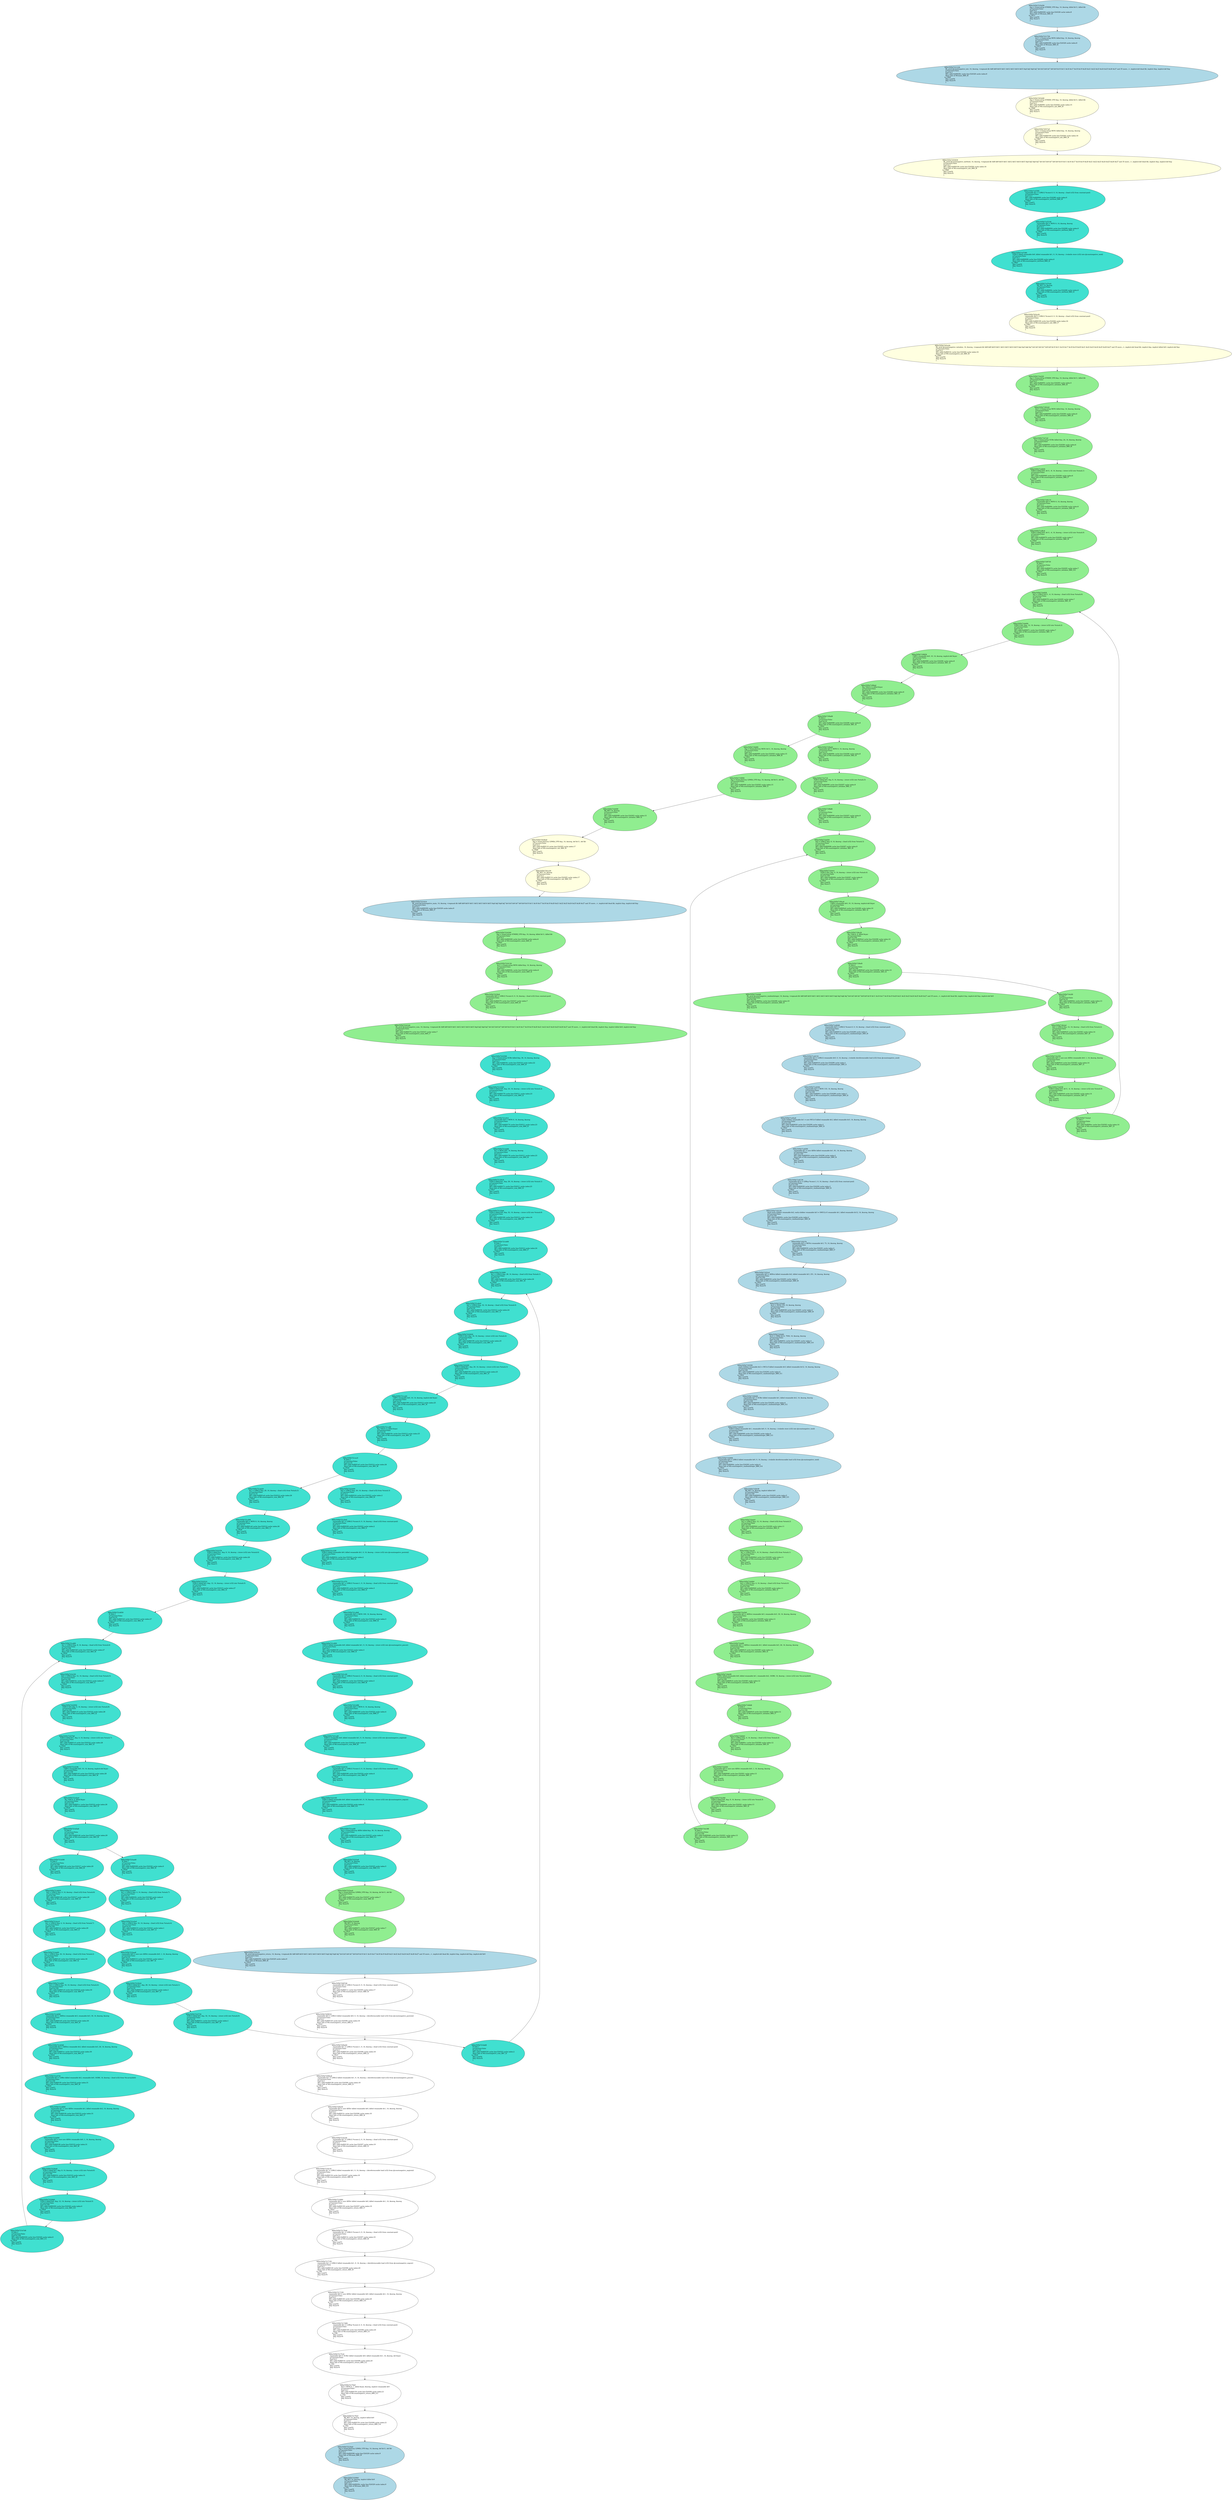 digraph "MachineCFG of main" {
  Node0 [label="MI0x55f5b71d70f0\l  renamable $r1 = LDRi12 %const.0, 0, 14, $noreg :: (load (s32) from constant-pool)\l  isTransient:False\l  ExeCnt:1\l  MI's addr:0x800000 cache line:524288 cache index:0\l  More Info of MI:countnegative_initSeed_BB0_I0\lin UR65\l  May Load?1\l  May Store?0\l  ]\l  " fillcolor="turquoise" style="filled"];
  Node0 -> Node1;
  Node1 [label="MI0x55f5b71d7238\l  renamable $r0 = MOVi 0, 14, $noreg, $noreg\l  isTransient:False\l  ExeCnt:1\l  MI's addr:0x800004 cache line:524288 cache index:0\l  More Info of MI:countnegative_initSeed_BB0_I1\lin UR64\l  May Load?0\l  May Store?0\l  ]\l  " fillcolor="turquoise" style="filled"];
  Node1 -> Node2;
  Node2 [label="MI0x55f5b71d7380\l  STRi12 killed renamable $r0, killed renamable $r1, 0, 14, $noreg :: (volatile store (s32) into @countnegative_seed)\l  isTransient:False\l  ExeCnt:1\l  MI's addr:0x800008 cache line:524288 cache index:0\l  More Info of MI:countnegative_initSeed_BB0_I2\lin UR63\l  May Load?0\l  May Store?1\l  ]\l  " fillcolor="turquoise" style="filled"];
  Node2 -> Node3;
  Node3 [label="MI0x55f5b71d74c8\l  BX_RET 14, $noreg\l  isTransient:False\l  ExeCnt:1\l  MI's addr:0x80000c cache line:524288 cache index:0\l  More Info of MI:countnegative_initSeed_BB0_I3\lin UR62\l  May Load?0\l  May Store?0\l  ]\l  " fillcolor="turquoise" style="filled"];
  Node3 -> Node63;
  Node4 [label="MI0x55f5b71e60d0\l  renamable $r0 = LDRi12 %const.0, 0, 14, $noreg :: (load (s32) from constant-pool)\l  isTransient:False\l  ExeCnt:100\l  MI's addr:0x800014 cache line:524289 cache index:1\l  More Info of MI:countnegative_randomInteger_BB0_I0\lin UR52\l  May Load?1\l  May Store?0\l  ]\l  " fillcolor="lightblue" style="filled"];
  Node4 -> Node5;
  Node5 [label="MI0x55f5b71e6218\l  renamable $r2 = LDRi12 renamable $r0, 0, 14, $noreg :: (volatile dereferenceable load (s32) from @countnegative_seed)\l  isTransient:False\l  ExeCnt:100\l  MI's addr:0x800018 cache line:524289 cache index:1\l  More Info of MI:countnegative_randomInteger_BB0_I1\lin UR52\l  May Load?1\l  May Store?0\l  ]\l  " fillcolor="lightblue" style="filled"];
  Node5 -> Node6;
  Node6 [label="MI0x55f5b71e6360\l  renamable $r3 = MOVi 133, 14, $noreg, $noreg\l  isTransient:False\l  ExeCnt:100\l  MI's addr:0x80001c cache line:524289 cache index:1\l  More Info of MI:countnegative_randomInteger_BB0_I2\lin UR52\l  May Load?0\l  May Store?0\l  ]\l  " fillcolor="lightblue" style="filled"];
  Node6 -> Node7;
  Node7 [label="MI0x55f5b71e64a8\l  early-clobber renamable $r1 = nsw MULv5 killed renamable $r2, killed renamable $r3, 14, $noreg, $noreg\l  isTransient:False\l  ExeCnt:100\l  MI's addr:0x800020 cache line:524290 cache index:2\l  More Info of MI:countnegative_randomInteger_BB0_I3\lin UR52\l  May Load?0\l  May Store?0\l  ]\l  " fillcolor="lightblue" style="filled"];
  Node7 -> Node8;
  Node8 [label="MI0x55f5b71e65f0\l  renamable $r1 = nsw ADDri killed renamable $r1, 81, 14, $noreg, $noreg\l  isTransient:False\l  ExeCnt:100\l  MI's addr:0x800024 cache line:524290 cache index:2\l  More Info of MI:countnegative_randomInteger_BB0_I4\lin UR52\l  May Load?0\l  May Store?0\l  ]\l  " fillcolor="lightblue" style="filled"];
  Node8 -> Node9;
  Node9 [label="MI0x55f5b71e6738\l  renamable $r12 = LDRcp %const.1, 0, 14, $noreg :: (load (s32) from constant-pool)\l  isTransient:False\l  ExeCnt:100\l  MI's addr:0x800028 cache line:524290 cache index:2\l  More Info of MI:countnegative_randomInteger_BB0_I5\lin UR52\l  May Load?1\l  May Store?0\l  ]\l  " fillcolor="lightblue" style="filled"];
  Node9 -> Node13;
  Node10 [label="MI0x55f5b71ef8c8\l  STRi12 killed $r0, $r11, -4, 14, $noreg :: (store (s32) into %stack.0)\l  isTransient:False\l  ExeCnt:1\l  MI's addr:0x800070 cache line:524295 cache index:7\l  More Info of MI:countnegative_initialize_BB0_I9\lin UR54\l  May Load?0\l  May Store?1\l  ]\l  " fillcolor="lightgreen" style="filled"];
  Node10 -> Node23;
  Node11 [label="MI0x55f5b71efb00\l  STRi12 killed $r0, $r11, -8, 14, $noreg :: (store (s32) into %stack.1)\l  isTransient:False\l  ExeCnt:1\l  MI's addr:0x800068 cache line:524294 cache index:6\l  More Info of MI:countnegative_initialize_BB0_I7\lin UR56\l  May Load?0\l  May Store?1\l  ]\l  " fillcolor="lightgreen" style="filled"];
  Node11 -> Node12;
  Node12 [label="MI0x55f5b71f0110\l  renamable $r0 = MOVi 0, 14, $noreg, $noreg\l  isTransient:False\l  ExeCnt:1\l  MI's addr:0x80006c cache line:524294 cache index:6\l  More Info of MI:countnegative_initialize_BB0_I8\lin UR55\l  May Load?0\l  May Store?0\l  ]\l  " fillcolor="lightgreen" style="filled"];
  Node12 -> Node10;
  Node13 [label="MI0x55f5b71f2130\l  dead early-clobber renamable $r2, early-clobber renamable $r3 = SMULLv5 renamable $r1, killed renamable $r12, 14, $noreg, $noreg\l  isTransient:False\l  ExeCnt:100\l  MI's addr:0x80002c cache line:524290 cache index:2\l  More Info of MI:countnegative_randomInteger_BB0_I6\lin UR52\l  May Load?0\l  May Store?0\l  ]\l  " fillcolor="lightblue" style="filled"];
  Node13 -> Node14;
  Node14 [label="MI0x55f5b71f2278\l  renamable $r2 = MOVsi renamable $r3, 73, 14, $noreg, $noreg\l  isTransient:False\l  ExeCnt:100\l  MI's addr:0x800030 cache line:524291 cache index:3\l  More Info of MI:countnegative_randomInteger_BB0_I7\lin UR52\l  May Load?0\l  May Store?0\l  ]\l  " fillcolor="lightblue" style="filled"];
  Node14 -> Node15;
  Node15 [label="MI0x55f5b71f23c0\l  renamable $r3 = ADDrsi killed renamable $r2, killed renamable $r3, 251, 14, $noreg, $noreg\l  isTransient:False\l  ExeCnt:100\l  MI's addr:0x800034 cache line:524291 cache index:3\l  More Info of MI:countnegative_randomInteger_BB0_I8\lin UR52\l  May Load?0\l  May Store?0\l  ]\l  " fillcolor="lightblue" style="filled"];
  Node15 -> Node20;
  Node16 [label="MI0x55f5b71f2590\l  early-clobber renamable $r2 = MULv5 killed renamable $r3, killed renamable $r12, 14, $noreg, $noreg\l  isTransient:False\l  ExeCnt:100\l  MI's addr:0x800040 cache line:524292 cache index:4\l  More Info of MI:countnegative_randomInteger_BB0_I11\lin UR52\l  May Load?0\l  May Store?0\l  ]\l  " fillcolor="lightblue" style="filled"];
  Node16 -> Node17;
  Node17 [label="MI0x55f5b71f26d8\l  renamable $r1 = SUBrr killed renamable $r1, killed renamable $r2, 14, $noreg, $noreg\l  isTransient:False\l  ExeCnt:100\l  MI's addr:0x800044 cache line:524292 cache index:4\l  More Info of MI:countnegative_randomInteger_BB0_I12\lin UR52\l  May Load?0\l  May Store?0\l  ]\l  " fillcolor="lightblue" style="filled"];
  Node17 -> Node18;
  Node18 [label="MI0x55f5b71f2820\l  STRi12 killed renamable $r1, renamable $r0, 0, 14, $noreg :: (volatile store (s32) into @countnegative_seed)\l  isTransient:False\l  ExeCnt:100\l  MI's addr:0x800048 cache line:524292 cache index:4\l  More Info of MI:countnegative_randomInteger_BB0_I13\lin UR52\l  May Load?0\l  May Store?1\l  ]\l  " fillcolor="lightblue" style="filled"];
  Node18 -> Node19;
  Node19 [label="MI0x55f5b71f2968\l  renamable $r0 = LDRi12 killed renamable $r0, 0, 14, $noreg :: (volatile dereferenceable load (s32) from @countnegative_seed)\l  isTransient:False\l  ExeCnt:100\l  MI's addr:0x80004c cache line:524292 cache index:4\l  More Info of MI:countnegative_randomInteger_BB0_I14\lin UR52\l  May Load?1\l  May Store?0\l  ]\l  " fillcolor="lightblue" style="filled"];
  Node19 -> Node21;
  Node20 [label="MI0x55f5b71f2ab0\l  $r12 = MOVi 159, 14, $noreg, $noreg\l  isTransient:False\l  ExeCnt:100\l  MI's addr:0x800038 cache line:524291 cache index:3\l  More Info of MI:countnegative_randomInteger_BB0_I9\lin UR52\l  May Load?0\l  May Store?0\l  ]\l  " fillcolor="lightblue" style="filled"];
  Node20 -> Node22;
  Node21 [label="MI0x55f5b71f2b38\l  BX_RET 14, $noreg, implicit killed $r0\l  isTransient:False\l  ExeCnt:100\l  MI's addr:0x800050 cache line:524293 cache index:5\l  More Info of MI:countnegative_randomInteger_BB0_I15\lin UR52\l  May Load?0\l  May Store?0\l  ]\l  " fillcolor="lightblue" style="filled"];
  Node21 -> Node40;
  Node22 [label="MI0x55f5b71f2d40\l  $r12 = ORRri $r12, 7936, 14, $noreg, $noreg\l  isTransient:False\l  ExeCnt:100\l  MI's addr:0x80003c cache line:524291 cache index:3\l  More Info of MI:countnegative_randomInteger_BB0_I10\lin UR52\l  May Load?0\l  May Store?0\l  ]\l  " fillcolor="lightblue" style="filled"];
  Node22 -> Node16;
  Node23 [label="MI0x55f5b71f9730\l  B %bb.1\l  isTransient:False\l  ExeCnt:1\l  MI's addr:0x800074 cache line:524295 cache index:7\l  More Info of MI:countnegative_initialize_BB0_I10\lin UR53\l  May Load?0\l  May Store?0\l  ]\l  " fillcolor="lightgreen" style="filled"];
  Node23 -> Node56;
  Node24 [label="MI0x55f5b71f9858\l  CMPri renamable $r0, 10, 14, $noreg, implicit-def $cpsr\l  isTransient:False\l  ExeCnt:10\l  MI's addr:0x800080 cache line:524296 cache index:8\l  More Info of MI:countnegative_initialize_BB1_I2\lin UR52\l  May Load?0\l  May Store?0\l  ]\l  " fillcolor="lightgreen" style="filled"];
  Node24 -> Node25;
  Node25 [label="MI0x55f5b71f99a0\l  Bcc %bb.8, 0, killed $cpsr\l  isTransient:False\l  ExeCnt:10\l  MI's addr:0x800084 cache line:524296 cache index:8\l  More Info of MI:countnegative_initialize_BB1_I3\lin UR52\l  May Load?0\l  May Store?0\l  ]\l  " fillcolor="lightgreen" style="filled"];
  Node25 -> Node26;
  Node26 [label="MI0x55f5b71f9a68\l  B %bb.2\l  isTransient:False\l  ExeCnt:10\l  MI's addr:0x800088 cache line:524296 cache index:8\l  More Info of MI:countnegative_initialize_BB1_I4\lin UR52\l  May Load?0\l  May Store?0\l  ]\l  " fillcolor="lightgreen" style="filled"];
  Node26 -> Node44;
  Node26 -> Node27;
  Node27 [label="MI0x55f5b71f9ab0\l  renamable $r0 = MOVi 0, 14, $noreg, $noreg\l  isTransient:False\l  ExeCnt:10\l  MI's addr:0x80008c cache line:524296 cache index:8\l  More Info of MI:countnegative_initialize_BB2_I0\lin UR52\l  May Load?0\l  May Store?0\l  ]\l  " fillcolor="lightgreen" style="filled"];
  Node27 -> Node54;
  Node28 [label="MI0x55f5b71f9bf8\l  B %bb.3\l  isTransient:False\l  ExeCnt:10\l  MI's addr:0x800094 cache line:524297 cache index:9\l  More Info of MI:countnegative_initialize_BB2_I2\lin UR52\l  May Load?0\l  May Store?0\l  ]\l  " fillcolor="lightgreen" style="filled"];
  Node28 -> Node38;
  Node29 [label="MI0x55f5b71f9ce0\l  CMPri renamable $r0, 10, 14, $noreg, implicit-def $cpsr\l  isTransient:False\l  ExeCnt:100\l  MI's addr:0x8000a0 cache line:524298 cache index:10\l  More Info of MI:countnegative_initialize_BB3_I2\lin UR52\l  May Load?0\l  May Store?0\l  ]\l  " fillcolor="lightgreen" style="filled"];
  Node29 -> Node30;
  Node30 [label="MI0x55f5b71f9e28\l  Bcc %bb.6, 0, killed $cpsr\l  isTransient:False\l  ExeCnt:100\l  MI's addr:0x8000a4 cache line:524298 cache index:10\l  More Info of MI:countnegative_initialize_BB3_I3\lin UR52\l  May Load?0\l  May Store?0\l  ]\l  " fillcolor="lightgreen" style="filled"];
  Node30 -> Node31;
  Node31 [label="MI0x55f5b71f9ef0\l  B %bb.4\l  isTransient:False\l  ExeCnt:100\l  MI's addr:0x8000a8 cache line:524298 cache index:10\l  More Info of MI:countnegative_initialize_BB3_I4\lin UR52\l  May Load?0\l  May Store?0\l  ]\l  " fillcolor="lightgreen" style="filled"];
  Node31 -> Node49;
  Node31 -> Node33;
  Node32 [label="MI0x55f5b71f9f90\l  $sp = frame-destroy LDMIA_UPD $sp, 14, $noreg, def $r11, def $lr\l  isTransient:False\l  ExeCnt:1\l  MI's addr:0x8000f4 cache line:524303 cache index:15\l  More Info of MI:countnegative_initialize_BB8_I1\lin UR50\l  May Load?1\l  May Store?0\l  ]\l  " fillcolor="lightgreen" style="filled"];
  Node32 -> Node52;
  Node33 [label="MI0x55f5b71fa0d8\l  BL_pred @countnegative_randomInteger, 14, $noreg, <regmask $lr $d8 $d9 $d10 $d11 $d12 $d13 $d14 $d15 $q4 $q5 $q6 $q7 $r4 $r5 $r6 $r7 $r8 $r9 $r10 $r11 $s16 $s17 $s18 $s19 $s20 $s21 $s22 $s23 $s24 $s25 $s26 $s27 and 35 more...>, implicit-def dead $lr, implicit $sp, implicit-def $sp, implicit-def $r0\l  isTransient:False\l  ExeCnt:100\l  MI's addr:0x8000ac cache line:524298 cache index:10\l  More Info of MI:countnegative_initialize_BB4_I0\lin UR52\l  May Load?0\l  May Store?0\l  ]\l  " fillcolor="lightgreen" style="filled"];
  Node33 -> Node4;
  Node34 [label="MI0x55f5b71fa220\l  $sp = frame-setup STMDB_UPD $sp, 14, $noreg, killed $r11, killed $lr\l  isTransient:False\l  ExeCnt:1\l  MI's addr:0x80005c cache line:524293 cache index:5\l  More Info of MI:countnegative_initialize_BB0_I0\lin UR59\l  May Load?0\l  May Store?1\l  ]\l  " fillcolor="lightgreen" style="filled"];
  Node34 -> Node43;
  Node35 [label="MI0x55f5b71fa368\l  STRi12 killed $r0, $sp, 8, 14, $noreg :: (store (s32) into %stack.3)\l  isTransient:False\l  ExeCnt:100\l  MI's addr:0x8000d4 cache line:524301 cache index:13\l  More Info of MI:countnegative_initialize_BB5_I2\lin UR52\l  May Load?0\l  May Store?1\l  ]\l  " fillcolor="lightgreen" style="filled"];
  Node35 -> Node48;
  Node36 [label="MI0x55f5b71fa3b0\l  renamable $r3 = ADDrsi renamable $r3, renamable $r3, 18, 14, $noreg, $noreg\l  isTransient:False\l  ExeCnt:100\l  MI's addr:0x8000bc cache line:524299 cache index:11\l  More Info of MI:countnegative_initialize_BB4_I4\lin UR52\l  May Load?0\l  May Store?0\l  ]\l  " fillcolor="lightgreen" style="filled"];
  Node36 -> Node37;
  Node37 [label="MI0x55f5b71fa4f8\l  renamable $r1 = ADDrsi renamable $r1, killed renamable $r3, 26, 14, $noreg, $noreg\l  isTransient:False\l  ExeCnt:100\l  MI's addr:0x8000c0 cache line:524300 cache index:12\l  More Info of MI:countnegative_initialize_BB4_I5\lin UR52\l  May Load?0\l  May Store?0\l  ]\l  " fillcolor="lightgreen" style="filled"];
  Node37 -> Node45;
  Node38 [label="MI0x55f5b71fa930\l  $r0 = LDRi12 $sp, 8, 14, $noreg :: (load (s32) from %stack.3)\l  isTransient:False\l  ExeCnt:100\l  MI's addr:0x800098 cache line:524297 cache index:9\l  More Info of MI:countnegative_initialize_BB3_I0\lin UR52\l  May Load?1\l  May Store?0\l  ]\l  " fillcolor="lightgreen" style="filled"];
  Node38 -> Node59;
  Node39 [label="MI0x55f5b71fac20\l  $r1 = LDRi12 $r11, -8, 14, $noreg :: (load (s32) from %stack.1)\l  isTransient:False\l  ExeCnt:100\l  MI's addr:0x8000b4 cache line:524299 cache index:11\l  More Info of MI:countnegative_initialize_BB4_I2\lin UR52\l  May Load?1\l  May Store?0\l  ]\l  " fillcolor="lightgreen" style="filled"];
  Node39 -> Node57;
  Node40 [label="MI0x55f5b71fadc0\l  $r3 = LDRi12 $sp, 12, 14, $noreg :: (load (s32) from %stack.2)\l  isTransient:False\l  ExeCnt:100\l  MI's addr:0x8000b0 cache line:524299 cache index:11\l  More Info of MI:countnegative_initialize_BB4_I1\lin UR52\l  May Load?1\l  May Store?0\l  ]\l  " fillcolor="lightgreen" style="filled"];
  Node40 -> Node39;
  Node41 [label="MI0x55f5b71fb0b0\l  $r0 = LDRi12 $sp, 4, 14, $noreg :: (load (s32) from %stack.4)\l  isTransient:False\l  ExeCnt:100\l  MI's addr:0x8000cc cache line:524300 cache index:12\l  More Info of MI:countnegative_initialize_BB5_I0\lin UR52\l  May Load?1\l  May Store?0\l  ]\l  " fillcolor="lightgreen" style="filled"];
  Node41 -> Node47;
  Node42 [label="MI0x55f5b71fb3a0\l  $r0 = LDRi12 $sp, 12, 14, $noreg :: (load (s32) from %stack.2)\l  isTransient:False\l  ExeCnt:10\l  MI's addr:0x8000e0 cache line:524302 cache index:14\l  More Info of MI:countnegative_initialize_BB7_I0\lin UR52\l  May Load?1\l  May Store?0\l  ]\l  " fillcolor="lightgreen" style="filled"];
  Node42 -> Node50;
  Node43 [label="MI0x55f5b71fb5e8\l  $r11 = frame-setup MOVr killed $sp, 14, $noreg, $noreg\l  isTransient:False\l  ExeCnt:1\l  MI's addr:0x800060 cache line:524294 cache index:6\l  More Info of MI:countnegative_initialize_BB0_I4\lin UR58\l  May Load?0\l  May Store?0\l  ]\l  " fillcolor="lightgreen" style="filled"];
  Node43 -> Node55;
  Node44 [label="MI0x55f5b71fb8f0\l  $sp = frame-destroy MOVr $r11, 14, $noreg, $noreg\l  isTransient:False\l  ExeCnt:1\l  MI's addr:0x8000f0 cache line:524303 cache index:15\l  More Info of MI:countnegative_initialize_BB8_I0\lin UR51\l  May Load?0\l  May Store?0\l  ]\l  " fillcolor="lightgreen" style="filled"];
  Node44 -> Node32;
  Node45 [label="MI0x55f5b71fde90\l  STRrs killed renamable $r0, killed renamable $r1, renamable $r2, 16386, 14, $noreg :: (store (s32) into %ir.arrayidx4)\l  isTransient:False\l  ExeCnt:100\l  MI's addr:0x8000c4 cache line:524300 cache index:12\l  More Info of MI:countnegative_initialize_BB4_I6\lin UR52\l  May Load?0\l  May Store?1\l  ]\l  " fillcolor="lightgreen" style="filled"];
  Node45 -> Node46;
  Node46 [label="MI0x55f5b71fdfd8\l  B %bb.5\l  isTransient:False\l  ExeCnt:100\l  MI's addr:0x8000c8 cache line:524300 cache index:12\l  More Info of MI:countnegative_initialize_BB4_I7\lin UR52\l  May Load?0\l  May Store?0\l  ]\l  " fillcolor="lightgreen" style="filled"];
  Node46 -> Node41;
  Node47 [label="MI0x55f5b71fe040\l  renamable $r0 = nuw nsw ADDri renamable $r0, 1, 14, $noreg, $noreg\l  isTransient:False\l  ExeCnt:100\l  MI's addr:0x8000d0 cache line:524301 cache index:13\l  More Info of MI:countnegative_initialize_BB5_I1\lin UR52\l  May Load?0\l  May Store?0\l  ]\l  " fillcolor="lightgreen" style="filled"];
  Node47 -> Node35;
  Node48 [label="MI0x55f5b71fe188\l  B %bb.3\l  isTransient:False\l  ExeCnt:100\l  MI's addr:0x8000d8 cache line:524301 cache index:13\l  More Info of MI:countnegative_initialize_BB5_I3\lin UR52\l  May Load?0\l  May Store?0\l  ]\l  " fillcolor="lightgreen" style="filled"];
  Node48 -> Node38;
  Node49 [label="MI0x55f5b71fe2f0\l  B %bb.7\l  isTransient:False\l  ExeCnt:10\l  MI's addr:0x8000dc cache line:524301 cache index:13\l  More Info of MI:countnegative_initialize_BB6_I0\lin UR52\l  May Load?0\l  May Store?0\l  ]\l  " fillcolor="lightgreen" style="filled"];
  Node49 -> Node42;
  Node50 [label="MI0x55f5b71fe358\l  renamable $r0 = nuw nsw ADDri renamable $r0, 1, 14, $noreg, $noreg\l  isTransient:False\l  ExeCnt:10\l  MI's addr:0x8000e4 cache line:524302 cache index:14\l  More Info of MI:countnegative_initialize_BB7_I1\lin UR52\l  May Load?0\l  May Store?0\l  ]\l  " fillcolor="lightgreen" style="filled"];
  Node50 -> Node58;
  Node51 [label="MI0x55f5b71fe4a0\l  B %bb.1\l  isTransient:False\l  ExeCnt:10\l  MI's addr:0x8000ec cache line:524302 cache index:14\l  More Info of MI:countnegative_initialize_BB7_I3\lin UR52\l  May Load?0\l  May Store?0\l  ]\l  " fillcolor="lightgreen" style="filled"];
  Node51 -> Node56;
  Node52 [label="MI0x55f5b71fe608\l  BX_RET 14, $noreg\l  isTransient:False\l  ExeCnt:1\l  MI's addr:0x8000f8 cache line:524303 cache index:15\l  More Info of MI:countnegative_initialize_BB8_I2\lin UR49\l  May Load?0\l  May Store?0\l  ]\l  " fillcolor="lightgreen" style="filled"];
  Node52 -> Node62;
  Node53 [label="MI0x55f5b71fe690\l  STRi12 $r0, $sp, 12, 14, $noreg :: (store (s32) into %stack.2)\l  isTransient:False\l  ExeCnt:10\l  MI's addr:0x80007c cache line:524295 cache index:7\l  More Info of MI:countnegative_initialize_BB1_I1\lin UR52\l  May Load?0\l  May Store?1\l  ]\l  " fillcolor="lightgreen" style="filled"];
  Node53 -> Node24;
  Node54 [label="MI0x55f5b71fe718\l  STRi12 killed $r0, $sp, 8, 14, $noreg :: (store (s32) into %stack.3)\l  isTransient:False\l  ExeCnt:10\l  MI's addr:0x800090 cache line:524297 cache index:9\l  More Info of MI:countnegative_initialize_BB2_I1\lin UR52\l  May Load?0\l  May Store?1\l  ]\l  " fillcolor="lightgreen" style="filled"];
  Node54 -> Node28;
  Node55 [label="MI0x55f5b71fe7a0\l  $sp = frame-setup SUBri killed $sp, 24, 14, $noreg, $noreg\l  isTransient:False\l  ExeCnt:1\l  MI's addr:0x800064 cache line:524294 cache index:6\l  More Info of MI:countnegative_initialize_BB0_I6\lin UR57\l  May Load?0\l  May Store?0\l  ]\l  " fillcolor="lightgreen" style="filled"];
  Node55 -> Node11;
  Node56 [label="MI0x55f5b71fe828\l  $r0 = LDRi12 $r11, -4, 14, $noreg :: (load (s32) from %stack.0)\l  isTransient:False\l  ExeCnt:10\l  MI's addr:0x800078 cache line:524295 cache index:7\l  More Info of MI:countnegative_initialize_BB1_I0\lin UR52\l  May Load?1\l  May Store?0\l  ]\l  " fillcolor="lightgreen" style="filled"];
  Node56 -> Node53;
  Node57 [label="MI0x55f5b71fe8b0\l  $r2 = LDRi12 $sp, 4, 14, $noreg :: (load (s32) from %stack.4)\l  isTransient:False\l  ExeCnt:100\l  MI's addr:0x8000b8 cache line:524299 cache index:11\l  More Info of MI:countnegative_initialize_BB4_I3\lin UR52\l  May Load?1\l  May Store?0\l  ]\l  " fillcolor="lightgreen" style="filled"];
  Node57 -> Node36;
  Node58 [label="MI0x55f5b71fe938\l  STRi12 killed $r0, $r11, -4, 14, $noreg :: (store (s32) into %stack.0)\l  isTransient:False\l  ExeCnt:10\l  MI's addr:0x8000e8 cache line:524302 cache index:14\l  More Info of MI:countnegative_initialize_BB7_I2\lin UR52\l  May Load?0\l  May Store?1\l  ]\l  " fillcolor="lightgreen" style="filled"];
  Node58 -> Node51;
  Node59 [label="MI0x55f5b71fe9c0\l  STRi12 $r0, $sp, 4, 14, $noreg :: (store (s32) into %stack.4)\l  isTransient:False\l  ExeCnt:100\l  MI's addr:0x80009c cache line:524297 cache index:9\l  More Info of MI:countnegative_initialize_BB3_I1\lin UR52\l  May Load?0\l  May Store?1\l  ]\l  " fillcolor="lightgreen" style="filled"];
  Node59 -> Node29;
  Node60 [label="MI0x55f5b7203658\l  BL_pred @countnegative_initSeed, 14, $noreg, <regmask $lr $d8 $d9 $d10 $d11 $d12 $d13 $d14 $d15 $q4 $q5 $q6 $q7 $r4 $r5 $r6 $r7 $r8 $r9 $r10 $r11 $s16 $s17 $s18 $s19 $s20 $s21 $s22 $s23 $s24 $s25 $s26 $s27 and 35 more...>, implicit-def dead $lr, implicit $sp, implicit-def $sp\l  isTransient:False\l  ExeCnt:1\l  MI's addr:0x800104 cache line:524304 cache index:16\l  More Info of MI:countnegative_init_BB0_I6\lin UR66\l  May Load?0\l  May Store?0\l  ]\l  " fillcolor="lightyellow" style="filled"];
  Node60 -> Node0;
  Node61 [label="MI0x55f5b72037a0\l  $r11 = frame-setup MOVr killed $sp, 14, $noreg, $noreg\l  isTransient:False\l  ExeCnt:1\l  MI's addr:0x800100 cache line:524304 cache index:16\l  More Info of MI:countnegative_init_BB0_I4\lin UR67\l  May Load?0\l  May Store?0\l  ]\l  " fillcolor="lightyellow" style="filled"];
  Node61 -> Node60;
  Node62 [label="MI0x55f5b72038e8\l  $sp = frame-destroy LDMIA_UPD $sp, 14, $noreg, def $r11, def $lr\l  isTransient:False\l  ExeCnt:1\l  MI's addr:0x800110 cache line:524305 cache index:17\l  More Info of MI:countnegative_init_BB0_I9\lin UR48\l  May Load?1\l  May Store?0\l  ]\l  " fillcolor="lightyellow" style="filled"];
  Node62 -> Node71;
  Node63 [label="MI0x55f5b7203a30\l  renamable $r0 = LDRi12 %const.0, 0, 14, $noreg :: (load (s32) from constant-pool)\l  isTransient:False\l  ExeCnt:1\l  MI's addr:0x800108 cache line:524304 cache index:16\l  More Info of MI:countnegative_init_BB0_I7\lin UR61\l  May Load?1\l  May Store?0\l  ]\l  " fillcolor="lightyellow" style="filled"];
  Node63 -> Node64;
  Node64 [label="MI0x55f5b7203c00\l  BL_pred @countnegative_initialize, 14, $noreg, <regmask $lr $d8 $d9 $d10 $d11 $d12 $d13 $d14 $d15 $q4 $q5 $q6 $q7 $r4 $r5 $r6 $r7 $r8 $r9 $r10 $r11 $s16 $s17 $s18 $s19 $s20 $s21 $s22 $s23 $s24 $s25 $s26 $s27 and 35 more...>, implicit-def dead $lr, implicit $sp, implicit killed $r0, implicit-def $sp\l  isTransient:False\l  ExeCnt:1\l  MI's addr:0x80010c cache line:524304 cache index:16\l  More Info of MI:countnegative_init_BB0_I8\lin UR60\l  May Load?0\l  May Store?0\l  ]\l  " fillcolor="lightyellow" style="filled"];
  Node64 -> Node34;
  Node65 [label="MI0x55f5b7203d48\l  $sp = frame-setup STMDB_UPD $sp, 14, $noreg, killed $r11, killed $lr\l  isTransient:False\l  ExeCnt:1\l  MI's addr:0x8000fc cache line:524303 cache index:15\l  More Info of MI:countnegative_init_BB0_I0\lin UR68\l  May Load?0\l  May Store?1\l  ]\l  " fillcolor="lightyellow" style="filled"];
  Node65 -> Node61;
  Node66 [label="MI0x55f5b72097d0\l  renamable $r0 = LDRi12 %const.0, 0, 14, $noreg :: (load (s32) from constant-pool)\l  isTransient:False\l  ExeCnt:1\l  MI's addr:0x80011c cache line:524305 cache index:17\l  More Info of MI:countnegative_return_BB0_I0\lin UR17\l  May Load?1\l  May Store?0\l  ]\l  " fillcolor="white" style="filled"];
  Node66 -> Node67;
  Node67 [label="MI0x55f5b7209918\l  renamable $r0 = LDRi12 killed renamable $r0, 0, 14, $noreg :: (dereferenceable load (s32) from @countnegative_postotal)\l  isTransient:False\l  ExeCnt:1\l  MI's addr:0x800120 cache line:524306 cache index:18\l  More Info of MI:countnegative_return_BB0_I1\lin UR16\l  May Load?1\l  May Store?0\l  ]\l  " fillcolor="white" style="filled"];
  Node67 -> Node68;
  Node68 [label="MI0x55f5b7209a60\l  renamable $r1 = LDRi12 %const.1, 0, 14, $noreg :: (load (s32) from constant-pool)\l  isTransient:False\l  ExeCnt:1\l  MI's addr:0x800124 cache line:524306 cache index:18\l  More Info of MI:countnegative_return_BB0_I2\lin UR15\l  May Load?1\l  May Store?0\l  ]\l  " fillcolor="white" style="filled"];
  Node68 -> Node69;
  Node69 [label="MI0x55f5b7209ba8\l  renamable $r1 = LDRi12 killed renamable $r1, 0, 14, $noreg :: (dereferenceable load (s32) from @countnegative_poscnt)\l  isTransient:False\l  ExeCnt:1\l  MI's addr:0x800128 cache line:524306 cache index:18\l  More Info of MI:countnegative_return_BB0_I3\lin UR14\l  May Load?1\l  May Store?0\l  ]\l  " fillcolor="white" style="filled"];
  Node69 -> Node70;
  Node70 [label="MI0x55f5b7209cf0\l  renamable $r0 = nsw ADDrr killed renamable $r0, killed renamable $r1, 14, $noreg, $noreg\l  isTransient:False\l  ExeCnt:1\l  MI's addr:0x80012c cache line:524306 cache index:18\l  More Info of MI:countnegative_return_BB0_I4\lin UR13\l  May Load?0\l  May Store?0\l  ]\l  " fillcolor="white" style="filled"];
  Node70 -> Node76;
  Node71 [label="MI0x55f5b720ca30\l  BX_RET 14, $noreg\l  isTransient:False\l  ExeCnt:1\l  MI's addr:0x800114 cache line:524305 cache index:17\l  More Info of MI:countnegative_init_BB0_I10\lin UR47\l  May Load?0\l  May Store?0\l  ]\l  " fillcolor="lightyellow" style="filled"];
  Node71 -> Node124;
  Node72 [label="MI0x55f5b7213018\l  STRi12 killed $r1, $sp, 28, 14, $noreg :: (store (s32) into %stack.1)\l  isTransient:False\l  ExeCnt:1\l  MI's addr:0x80017c cache line:524311 cache index:23\l  More Info of MI:countnegative_sum_BB0_I5\lin UR37\l  May Load?0\l  May Store?1\l  ]\l  " fillcolor="turquoise" style="filled"];
  Node72 -> Node74;
  Node73 [label="MI0x55f5b7213080\l  $r1 = LDRi12 $sp, 28, 14, $noreg :: (load (s32) from %stack.1)\l  isTransient:False\l  ExeCnt:10\l  MI's addr:0x800188 cache line:524312 cache index:24\l  More Info of MI:countnegative_sum_BB1_I0\lin UR34\l  May Load?1\l  May Store?0\l  ]\l  " fillcolor="turquoise" style="filled"];
  Node73 -> Node86;
  Node74 [label="MI0x55f5b72132b8\l  STRi12 killed $r0, $sp, 32, 14, $noreg :: (store (s32) into %stack.0)\l  isTransient:False\l  ExeCnt:1\l  MI's addr:0x800180 cache line:524312 cache index:24\l  More Info of MI:countnegative_sum_BB0_I6\lin UR36\l  May Load?0\l  May Store?1\l  ]\l  " fillcolor="turquoise" style="filled"];
  Node74 -> Node101;
  Node75 [label="MI0x55f5b7213320\l  STRi12 killed $r0, $sp, 24, 14, $noreg :: (store (s32) into %stack.2)\l  isTransient:False\l  ExeCnt:1\l  MI's addr:0x800170 cache line:524311 cache index:23\l  More Info of MI:countnegative_sum_BB0_I2\lin UR40\l  May Load?0\l  May Store?1\l  ]\l  " fillcolor="turquoise" style="filled"];
  Node75 -> Node100;
  Node76 [label="MI0x55f5b7216cd0\l  renamable $r1 = LDRi12 %const.2, 0, 14, $noreg :: (load (s32) from constant-pool)\l  isTransient:False\l  ExeCnt:1\l  MI's addr:0x800130 cache line:524307 cache index:19\l  More Info of MI:countnegative_return_BB0_I5\lin UR12\l  May Load?1\l  May Store?0\l  ]\l  " fillcolor="white" style="filled"];
  Node76 -> Node77;
  Node77 [label="MI0x55f5b7216e18\l  renamable $r1 = LDRi12 killed renamable $r1, 0, 14, $noreg :: (dereferenceable load (s32) from @countnegative_negtotal)\l  isTransient:False\l  ExeCnt:1\l  MI's addr:0x800134 cache line:524307 cache index:19\l  More Info of MI:countnegative_return_BB0_I6\lin UR11\l  May Load?1\l  May Store?0\l  ]\l  " fillcolor="white" style="filled"];
  Node77 -> Node78;
  Node78 [label="MI0x55f5b7216f60\l  renamable $r0 = nsw ADDrr killed renamable $r0, killed renamable $r1, 14, $noreg, $noreg\l  isTransient:False\l  ExeCnt:1\l  MI's addr:0x800138 cache line:524307 cache index:19\l  More Info of MI:countnegative_return_BB0_I7\lin UR10\l  May Load?0\l  May Store?0\l  ]\l  " fillcolor="white" style="filled"];
  Node78 -> Node79;
  Node79 [label="MI0x55f5b72170a8\l  renamable $r1 = LDRi12 %const.3, 0, 14, $noreg :: (load (s32) from constant-pool)\l  isTransient:False\l  ExeCnt:1\l  MI's addr:0x80013c cache line:524307 cache index:19\l  More Info of MI:countnegative_return_BB0_I8\lin UR9\l  May Load?1\l  May Store?0\l  ]\l  " fillcolor="white" style="filled"];
  Node79 -> Node80;
  Node80 [label="MI0x55f5b72171f0\l  renamable $r1 = LDRi12 killed renamable $r1, 0, 14, $noreg :: (dereferenceable load (s32) from @countnegative_negcnt)\l  isTransient:False\l  ExeCnt:1\l  MI's addr:0x800140 cache line:524308 cache index:20\l  More Info of MI:countnegative_return_BB0_I9\lin UR8\l  May Load?1\l  May Store?0\l  ]\l  " fillcolor="white" style="filled"];
  Node80 -> Node81;
  Node81 [label="MI0x55f5b7217338\l  renamable $r0 = nsw ADDrr killed renamable $r0, killed renamable $r1, 14, $noreg, $noreg\l  isTransient:False\l  ExeCnt:1\l  MI's addr:0x800144 cache line:524308 cache index:20\l  More Info of MI:countnegative_return_BB0_I10\lin UR7\l  May Load?0\l  May Store?0\l  ]\l  " fillcolor="white" style="filled"];
  Node81 -> Node82;
  Node82 [label="MI0x55f5b7217480\l  renamable $r1 = LDRcp %const.4, 0, 14, $noreg :: (load (s32) from constant-pool)\l  isTransient:False\l  ExeCnt:1\l  MI's addr:0x800148 cache line:524308 cache index:20\l  More Info of MI:countnegative_return_BB0_I11\lin UR6\l  May Load?1\l  May Store?0\l  ]\l  " fillcolor="white" style="filled"];
  Node82 -> Node83;
  Node83 [label="MI0x55f5b72175c8\l  renamable $r0 = SUBrr killed renamable $r0, killed renamable $r1, 14, $noreg, def $cpsr\l  isTransient:False\l  ExeCnt:1\l  MI's addr:0x80014c cache line:524308 cache index:20\l  More Info of MI:countnegative_return_BB0_I12\lin UR5\l  May Load?0\l  May Store?0\l  ]\l  " fillcolor="white" style="filled"];
  Node83 -> Node85;
  Node84 [label="MI0x55f5b72178e0\l  BX_RET 14, $noreg, implicit killed $r0\l  isTransient:False\l  ExeCnt:1\l  MI's addr:0x800154 cache line:524309 cache index:21\l  More Info of MI:countnegative_return_BB0_I14\lin UR3\l  May Load?0\l  May Store?0\l  ]\l  " fillcolor="white" style="filled"];
  Node84 -> Node126;
  Node85 [label="MI0x55f5b72179e8\l  $r0 = MVNi 0, 1, killed $cpsr, $noreg, implicit renamable $r0\l  isTransient:False\l  ExeCnt:1\l  MI's addr:0x800150 cache line:524309 cache index:21\l  More Info of MI:countnegative_return_BB0_I13\lin UR4\l  May Load?0\l  May Store?0\l  ]\l  " fillcolor="white" style="filled"];
  Node85 -> Node84;
  Node86 [label="MI0x55f5b721a6e0\l  $r0 = LDRi12 $sp, 32, 14, $noreg :: (load (s32) from %stack.0)\l  isTransient:False\l  ExeCnt:10\l  MI's addr:0x80018c cache line:524312 cache index:24\l  More Info of MI:countnegative_sum_BB1_I1\lin UR34\l  May Load?1\l  May Store?0\l  ]\l  " fillcolor="turquoise" style="filled"];
  Node86 -> Node138;
  Node87 [label="MI0x55f5b721ab20\l  $r1 = LDRi12 $sp, 20, 14, $noreg :: (load (s32) from %stack.3)\l  isTransient:False\l  ExeCnt:10\l  MI's addr:0x8001a4 cache line:524314 cache index:26\l  More Info of MI:countnegative_sum_BB2_I0\lin UR34\l  May Load?1\l  May Store?0\l  ]\l  " fillcolor="turquoise" style="filled"];
  Node87 -> Node105;
  Node88 [label="MI0x55f5b721af60\l  $r1 = LDRi12 $sp, 8, 14, $noreg :: (load (s32) from %stack.6)\l  isTransient:False\l  ExeCnt:100\l  MI's addr:0x8001b8 cache line:524315 cache index:27\l  More Info of MI:countnegative_sum_BB3_I0\lin UR34\l  May Load?1\l  May Store?0\l  ]\l  " fillcolor="turquoise" style="filled"];
  Node88 -> Node89;
  Node89 [label="MI0x55f5b721b100\l  $r0 = LDRi12 $sp, 12, 14, $noreg :: (load (s32) from %stack.5)\l  isTransient:False\l  ExeCnt:100\l  MI's addr:0x8001bc cache line:524315 cache index:27\l  More Info of MI:countnegative_sum_BB3_I1\lin UR34\l  May Load?1\l  May Store?0\l  ]\l  " fillcolor="turquoise" style="filled"];
  Node89 -> Node144;
  Node90 [label="MI0x55f5b721b690\l  renamable $r0 = nuw nsw ADDri renamable $r0, 1, 14, $noreg, $noreg\l  isTransient:False\l  ExeCnt:100\l  MI's addr:0x8001f8 cache line:524319 cache index:31\l  More Info of MI:countnegative_sum_BB5_I8\lin UR34\l  May Load?0\l  May Store?0\l  ]\l  " fillcolor="turquoise" style="filled"];
  Node90 -> Node139;
  Node91 [label="MI0x55f5b721b7d8\l  B %bb.3\l  isTransient:False\l  ExeCnt:100\l  MI's addr:0x800204 cache line:524320 cache index:0\l  More Info of MI:countnegative_sum_BB5_I11\lin UR34\l  May Load?0\l  May Store?0\l  ]\l  " fillcolor="turquoise" style="filled"];
  Node91 -> Node88;
  Node92 [label="MI0x55f5b721ba40\l  B %bb.7\l  isTransient:False\l  ExeCnt:10\l  MI's addr:0x800208 cache line:524320 cache index:0\l  More Info of MI:countnegative_sum_BB6_I0\lin UR34\l  May Load?0\l  May Store?0\l  ]\l  " fillcolor="turquoise" style="filled"];
  Node92 -> Node119;
  Node93 [label="MI0x55f5b721baa8\l  renamable $r0 = nuw nsw ADDri renamable $r0, 1, 14, $noreg, $noreg\l  isTransient:False\l  ExeCnt:10\l  MI's addr:0x800214 cache line:524321 cache index:1\l  More Info of MI:countnegative_sum_BB7_I2\lin UR34\l  May Load?0\l  May Store?0\l  ]\l  " fillcolor="turquoise" style="filled"];
  Node93 -> Node143;
  Node94 [label="MI0x55f5b721bbf0\l  B %bb.1\l  isTransient:False\l  ExeCnt:10\l  MI's addr:0x800220 cache line:524322 cache index:2\l  More Info of MI:countnegative_sum_BB7_I5\lin UR34\l  May Load?0\l  May Store?0\l  ]\l  " fillcolor="turquoise" style="filled"];
  Node94 -> Node73;
  Node95 [label="MI0x55f5b721c0e0\l  renamable $r1 = LDRi12 %const.0, 0, 14, $noreg :: (load (s32) from constant-pool)\l  isTransient:False\l  ExeCnt:1\l  MI's addr:0x800228 cache line:524322 cache index:2\l  More Info of MI:countnegative_sum_BB8_I1\lin UR32\l  May Load?1\l  May Store?0\l  ]\l  " fillcolor="turquoise" style="filled"];
  Node95 -> Node96;
  Node96 [label="MI0x55f5b721c228\l  STRi12 killed renamable $r0, killed renamable $r1, 0, 14, $noreg :: (store (s32) into @countnegative_postotal)\l  isTransient:False\l  ExeCnt:1\l  MI's addr:0x80022c cache line:524322 cache index:2\l  More Info of MI:countnegative_sum_BB8_I2\lin UR31\l  May Load?0\l  May Store?1\l  ]\l  " fillcolor="turquoise" style="filled"];
  Node96 -> Node97;
  Node97 [label="MI0x55f5b721c370\l  renamable $r1 = LDRi12 %const.1, 0, 14, $noreg :: (load (s32) from constant-pool)\l  isTransient:False\l  ExeCnt:1\l  MI's addr:0x800230 cache line:524323 cache index:3\l  More Info of MI:countnegative_sum_BB8_I3\lin UR30\l  May Load?1\l  May Store?0\l  ]\l  " fillcolor="turquoise" style="filled"];
  Node97 -> Node98;
  Node98 [label="MI0x55f5b721c4b8\l  renamable $r0 = MOVi 100, 14, $noreg, $noreg\l  isTransient:False\l  ExeCnt:1\l  MI's addr:0x800234 cache line:524323 cache index:3\l  More Info of MI:countnegative_sum_BB8_I4\lin UR29\l  May Load?0\l  May Store?0\l  ]\l  " fillcolor="turquoise" style="filled"];
  Node98 -> Node99;
  Node99 [label="MI0x55f5b721c600\l  STRi12 killed renamable $r0, killed renamable $r1, 0, 14, $noreg :: (store (s32) into @countnegative_poscnt)\l  isTransient:False\l  ExeCnt:1\l  MI's addr:0x800238 cache line:524323 cache index:3\l  More Info of MI:countnegative_sum_BB8_I5\lin UR28\l  May Load?0\l  May Store?1\l  ]\l  " fillcolor="turquoise" style="filled"];
  Node99 -> Node127;
  Node100 [label="MI0x55f5b721c9c0\l  renamable $r0 = MOVi 0, 14, $noreg, $noreg\l  isTransient:False\l  ExeCnt:1\l  MI's addr:0x800174 cache line:524311 cache index:23\l  More Info of MI:countnegative_sum_BB0_I3\lin UR39\l  May Load?0\l  May Store?0\l  ]\l  " fillcolor="turquoise" style="filled"];
  Node100 -> Node122;
  Node101 [label="MI0x55f5b721cb08\l  B %bb.1\l  isTransient:False\l  ExeCnt:1\l  MI's addr:0x800184 cache line:524312 cache index:24\l  More Info of MI:countnegative_sum_BB0_I7\lin UR35\l  May Load?0\l  May Store?0\l  ]\l  " fillcolor="turquoise" style="filled"];
  Node101 -> Node73;
  Node102 [label="MI0x55f5b721ccb0\l  CMPri renamable $r0, 10, 14, $noreg, implicit-def $cpsr\l  isTransient:False\l  ExeCnt:10\l  MI's addr:0x800198 cache line:524313 cache index:25\l  More Info of MI:countnegative_sum_BB1_I4\lin UR34\l  May Load?0\l  May Store?0\l  ]\l  " fillcolor="turquoise" style="filled"];
  Node102 -> Node103;
  Node103 [label="MI0x55f5b721cdf8\l  Bcc %bb.8, 0, killed $cpsr\l  isTransient:False\l  ExeCnt:10\l  MI's addr:0x80019c cache line:524313 cache index:25\l  More Info of MI:countnegative_sum_BB1_I5\lin UR34\l  May Load?0\l  May Store?0\l  ]\l  " fillcolor="turquoise" style="filled"];
  Node103 -> Node104;
  Node104 [label="MI0x55f5b721cec0\l  B %bb.2\l  isTransient:False\l  ExeCnt:10\l  MI's addr:0x8001a0 cache line:524314 cache index:26\l  More Info of MI:countnegative_sum_BB1_I6\lin UR34\l  May Load?0\l  May Store?0\l  ]\l  " fillcolor="turquoise" style="filled"];
  Node104 -> Node135;
  Node104 -> Node87;
  Node105 [label="MI0x55f5b721cf08\l  renamable $r0 = MOVi 0, 14, $noreg, $noreg\l  isTransient:False\l  ExeCnt:10\l  MI's addr:0x8001a8 cache line:524314 cache index:26\l  More Info of MI:countnegative_sum_BB2_I1\lin UR34\l  May Load?0\l  May Store?0\l  ]\l  " fillcolor="turquoise" style="filled"];
  Node105 -> Node134;
  Node106 [label="MI0x55f5b721d050\l  B %bb.3\l  isTransient:False\l  ExeCnt:10\l  MI's addr:0x8001b4 cache line:524315 cache index:27\l  More Info of MI:countnegative_sum_BB2_I4\lin UR34\l  May Load?0\l  May Store?0\l  ]\l  " fillcolor="turquoise" style="filled"];
  Node106 -> Node88;
  Node107 [label="MI0x55f5b721d198\l  CMPri renamable $r0, 10, 14, $noreg, implicit-def $cpsr\l  isTransient:False\l  ExeCnt:100\l  MI's addr:0x8001c8 cache line:524316 cache index:28\l  More Info of MI:countnegative_sum_BB3_I4\lin UR34\l  May Load?0\l  May Store?0\l  ]\l  " fillcolor="turquoise" style="filled"];
  Node107 -> Node108;
  Node108 [label="MI0x55f5b721d2e0\l  Bcc %bb.6, 0, killed $cpsr\l  isTransient:False\l  ExeCnt:100\l  MI's addr:0x8001cc cache line:524316 cache index:28\l  More Info of MI:countnegative_sum_BB3_I5\lin UR34\l  May Load?0\l  May Store?0\l  ]\l  " fillcolor="turquoise" style="filled"];
  Node108 -> Node109;
  Node109 [label="MI0x55f5b721d3a8\l  B %bb.4\l  isTransient:False\l  ExeCnt:100\l  MI's addr:0x8001d0 cache line:524317 cache index:29\l  More Info of MI:countnegative_sum_BB3_I6\lin UR34\l  May Load?0\l  May Store?0\l  ]\l  " fillcolor="turquoise" style="filled"];
  Node109 -> Node92;
  Node109 -> Node110;
  Node110 [label="MI0x55f5b721d3f0\l  B %bb.5\l  isTransient:False\l  ExeCnt:100\l  MI's addr:0x8001d4 cache line:524317 cache index:29\l  More Info of MI:countnegative_sum_BB4_I0\lin UR34\l  May Load?0\l  May Store?0\l  ]\l  " fillcolor="turquoise" style="filled"];
  Node110 -> Node115;
  Node111 [label="MI0x55f5b721d490\l  renamable $r3 = ADDrsi renamable $r3, renamable $r3, 18, 14, $noreg, $noreg\l  isTransient:False\l  ExeCnt:100\l  MI's addr:0x8001e8 cache line:524318 cache index:30\l  More Info of MI:countnegative_sum_BB5_I4\lin UR34\l  May Load?0\l  May Store?0\l  ]\l  " fillcolor="turquoise" style="filled"];
  Node111 -> Node112;
  Node112 [label="MI0x55f5b721d5d8\l  renamable $r2 = ADDrsi renamable $r2, killed renamable $r3, 26, 14, $noreg, $noreg\l  isTransient:False\l  ExeCnt:100\l  MI's addr:0x8001ec cache line:524318 cache index:30\l  More Info of MI:countnegative_sum_BB5_I5\lin UR34\l  May Load?0\l  May Store?0\l  ]\l  " fillcolor="turquoise" style="filled"];
  Node112 -> Node113;
  Node113 [label="MI0x55f5b721d720\l  renamable $r2 = LDRrs killed renamable $r2, renamable $r0, 16386, 14, $noreg :: (load (s32) from %ir.arrayidx4)\l  isTransient:False\l  ExeCnt:100\l  MI's addr:0x8001f0 cache line:524319 cache index:31\l  More Info of MI:countnegative_sum_BB5_I6\lin UR34\l  May Load?1\l  May Store?0\l  ]\l  " fillcolor="turquoise" style="filled"];
  Node113 -> Node114;
  Node114 [label="MI0x55f5b721d868\l  renamable $r1 = nsw ADDrr renamable $r1, killed renamable $r2, 14, $noreg, $noreg\l  isTransient:False\l  ExeCnt:100\l  MI's addr:0x8001f4 cache line:524319 cache index:31\l  More Info of MI:countnegative_sum_BB5_I7\lin UR34\l  May Load?0\l  May Store?0\l  ]\l  " fillcolor="turquoise" style="filled"];
  Node114 -> Node90;
  Node115 [label="MI0x55f5b721db20\l  $r0 = LDRi12 $sp, 0, 14, $noreg :: (load (s32) from %stack.8)\l  isTransient:False\l  ExeCnt:100\l  MI's addr:0x8001d8 cache line:524317 cache index:29\l  More Info of MI:countnegative_sum_BB5_I0\lin UR34\l  May Load?1\l  May Store?0\l  ]\l  " fillcolor="turquoise" style="filled"];
  Node115 -> Node116;
  Node116 [label="MI0x55f5b721dcc0\l  $r1 = LDRi12 $sp, 4, 14, $noreg :: (load (s32) from %stack.7)\l  isTransient:False\l  ExeCnt:100\l  MI's addr:0x8001dc cache line:524317 cache index:29\l  More Info of MI:countnegative_sum_BB5_I1\lin UR34\l  May Load?1\l  May Store?0\l  ]\l  " fillcolor="turquoise" style="filled"];
  Node116 -> Node117;
  Node117 [label="MI0x55f5b721de60\l  $r2 = LDRi12 $sp, 24, 14, $noreg :: (load (s32) from %stack.2)\l  isTransient:False\l  ExeCnt:100\l  MI's addr:0x8001e0 cache line:524318 cache index:30\l  More Info of MI:countnegative_sum_BB5_I2\lin UR34\l  May Load?1\l  May Store?0\l  ]\l  " fillcolor="turquoise" style="filled"];
  Node117 -> Node118;
  Node118 [label="MI0x55f5b721e000\l  $r3 = LDRi12 $sp, 16, 14, $noreg :: (load (s32) from %stack.4)\l  isTransient:False\l  ExeCnt:100\l  MI's addr:0x8001e4 cache line:524318 cache index:30\l  More Info of MI:countnegative_sum_BB5_I3\lin UR34\l  May Load?1\l  May Store?0\l  ]\l  " fillcolor="turquoise" style="filled"];
  Node118 -> Node111;
  Node119 [label="MI0x55f5b721e440\l  $r1 = LDRi12 $sp, 4, 14, $noreg :: (load (s32) from %stack.7)\l  isTransient:False\l  ExeCnt:10\l  MI's addr:0x80020c cache line:524320 cache index:0\l  More Info of MI:countnegative_sum_BB7_I0\lin UR34\l  May Load?1\l  May Store?0\l  ]\l  " fillcolor="turquoise" style="filled"];
  Node119 -> Node120;
  Node120 [label="MI0x55f5b721e5e0\l  $r0 = LDRi12 $sp, 16, 14, $noreg :: (load (s32) from %stack.4)\l  isTransient:False\l  ExeCnt:10\l  MI's addr:0x800210 cache line:524321 cache index:1\l  More Info of MI:countnegative_sum_BB7_I1\lin UR34\l  May Load?1\l  May Store?0\l  ]\l  " fillcolor="turquoise" style="filled"];
  Node120 -> Node93;
  Node121 [label="MI0x55f5b721ea00\l  $sp = frame-destroy ADDri killed $sp, 36, 14, $noreg, $noreg\l  isTransient:False\l  ExeCnt:1\l  MI's addr:0x800250 cache line:524325 cache index:5\l  More Info of MI:countnegative_sum_BB8_I11\lin UR22\l  May Load?0\l  May Store?0\l  ]\l  " fillcolor="turquoise" style="filled"];
  Node121 -> Node132;
  Node122 [label="MI0x55f5b721eb48\l  $r1 = MOVr $r0, 14, $noreg, $noreg\l  isTransient:False\l  ExeCnt:1\l  MI's addr:0x800178 cache line:524311 cache index:23\l  More Info of MI:countnegative_sum_BB0_I4\lin UR38\l  May Load?0\l  May Store?0\l  ]\l  " fillcolor="turquoise" style="filled"];
  Node122 -> Node72;
  Node123 [label="MI0x55f5b7221238\l  BL_pred @countnegative_init, 14, $noreg, <regmask $lr $d8 $d9 $d10 $d11 $d12 $d13 $d14 $d15 $q4 $q5 $q6 $q7 $r4 $r5 $r6 $r7 $r8 $r9 $r10 $r11 $s16 $s17 $s18 $s19 $s20 $s21 $s22 $s23 $s24 $s25 $s26 $s27 and 35 more...>, implicit-def dead $lr, implicit $sp, implicit-def $sp\l  isTransient:False\l  ExeCnt:1\l  MI's addr:0x80028c cache line:524328 cache index:8\l  More Info of MI:main_BB0_I6\lin UR69\l  May Load?0\l  May Store?0\l  ]\l  " fillcolor="lightblue" style="filled"];
  Node123 -> Node65;
  Node124 [label="MI0x55f5b7221610\l  BL_pred @countnegative_main, 14, $noreg, <regmask $lr $d8 $d9 $d10 $d11 $d12 $d13 $d14 $d15 $q4 $q5 $q6 $q7 $r4 $r5 $r6 $r7 $r8 $r9 $r10 $r11 $s16 $s17 $s18 $s19 $s20 $s21 $s22 $s23 $s24 $s25 $s26 $s27 and 35 more...>, implicit-def dead $lr, implicit $sp, implicit-def $sp\l  isTransient:False\l  ExeCnt:1\l  MI's addr:0x800290 cache line:524329 cache index:9\l  More Info of MI:main_BB0_I7\lin UR46\l  May Load?0\l  May Store?0\l  ]\l  " fillcolor="lightblue" style="filled"];
  Node124 -> Node149;
  Node125 [label="MI0x55f5b7221758\l  $r11 = frame-setup MOVr killed $sp, 14, $noreg, $noreg\l  isTransient:False\l  ExeCnt:1\l  MI's addr:0x800288 cache line:524328 cache index:8\l  More Info of MI:main_BB0_I4\lin UR70\l  May Load?0\l  May Store?0\l  ]\l  " fillcolor="lightblue" style="filled"];
  Node125 -> Node123;
  Node126 [label="MI0x55f5b72218a0\l  $sp = frame-destroy LDMIA_UPD $sp, 14, $noreg, def $r11, def $lr\l  isTransient:False\l  ExeCnt:1\l  MI's addr:0x800298 cache line:524329 cache index:9\l  More Info of MI:main_BB0_I9\lin UR2\l  May Load?1\l  May Store?0\l  ]\l  " fillcolor="lightblue" style="filled"];
  Node126 -> Node153;
  Node127 [label="MI0x55f5b7221c40\l  renamable $r1 = LDRi12 %const.2, 0, 14, $noreg :: (load (s32) from constant-pool)\l  isTransient:False\l  ExeCnt:1\l  MI's addr:0x80023c cache line:524323 cache index:3\l  More Info of MI:countnegative_sum_BB8_I6\lin UR27\l  May Load?1\l  May Store?0\l  ]\l  " fillcolor="turquoise" style="filled"];
  Node127 -> Node128;
  Node128 [label="MI0x55f5b7221d88\l  renamable $r0 = MOVi 0, 14, $noreg, $noreg\l  isTransient:False\l  ExeCnt:1\l  MI's addr:0x800240 cache line:524324 cache index:4\l  More Info of MI:countnegative_sum_BB8_I7\lin UR26\l  May Load?0\l  May Store?0\l  ]\l  " fillcolor="turquoise" style="filled"];
  Node128 -> Node129;
  Node129 [label="MI0x55f5b7221ed0\l  STRi12 renamable $r0, killed renamable $r1, 0, 14, $noreg :: (store (s32) into @countnegative_negtotal)\l  isTransient:False\l  ExeCnt:1\l  MI's addr:0x800244 cache line:524324 cache index:4\l  More Info of MI:countnegative_sum_BB8_I8\lin UR25\l  May Load?0\l  May Store?1\l  ]\l  " fillcolor="turquoise" style="filled"];
  Node129 -> Node130;
  Node130 [label="MI0x55f5b7222018\l  renamable $r1 = LDRi12 %const.3, 0, 14, $noreg :: (load (s32) from constant-pool)\l  isTransient:False\l  ExeCnt:1\l  MI's addr:0x800248 cache line:524324 cache index:4\l  More Info of MI:countnegative_sum_BB8_I9\lin UR24\l  May Load?1\l  May Store?0\l  ]\l  " fillcolor="turquoise" style="filled"];
  Node130 -> Node131;
  Node131 [label="MI0x55f5b7222160\l  STRi12 killed renamable $r0, killed renamable $r1, 0, 14, $noreg :: (store (s32) into @countnegative_negcnt)\l  isTransient:False\l  ExeCnt:1\l  MI's addr:0x80024c cache line:524324 cache index:4\l  More Info of MI:countnegative_sum_BB8_I10\lin UR23\l  May Load?0\l  May Store?1\l  ]\l  " fillcolor="turquoise" style="filled"];
  Node131 -> Node121;
  Node132 [label="MI0x55f5b72222a8\l  BX_RET 14, $noreg\l  isTransient:False\l  ExeCnt:1\l  MI's addr:0x800254 cache line:524325 cache index:5\l  More Info of MI:countnegative_sum_BB8_I12\lin UR21\l  May Load?0\l  May Store?0\l  ]\l  " fillcolor="turquoise" style="filled"];
  Node132 -> Node145;
  Node133 [label="MI0x55f5b72222f0\l  STRi12 killed $r1, $sp, 20, 14, $noreg :: (store (s32) into %stack.3)\l  isTransient:False\l  ExeCnt:10\l  MI's addr:0x800194 cache line:524313 cache index:25\l  More Info of MI:countnegative_sum_BB1_I3\lin UR34\l  May Load?0\l  May Store?1\l  ]\l  " fillcolor="turquoise" style="filled"];
  Node133 -> Node102;
  Node134 [label="MI0x55f5b7222378\l  STRi12 killed $r1, $sp, 8, 14, $noreg :: (store (s32) into %stack.6)\l  isTransient:False\l  ExeCnt:10\l  MI's addr:0x8001ac cache line:524314 cache index:26\l  More Info of MI:countnegative_sum_BB2_I2\lin UR34\l  May Load?0\l  May Store?1\l  ]\l  " fillcolor="turquoise" style="filled"];
  Node134 -> Node136;
  Node135 [label="MI0x55f5b7222400\l  $r0 = LDRi12 $sp, 20, 14, $noreg :: (load (s32) from %stack.3)\l  isTransient:False\l  ExeCnt:1\l  MI's addr:0x800224 cache line:524322 cache index:2\l  More Info of MI:countnegative_sum_BB8_I0\lin UR33\l  May Load?1\l  May Store?0\l  ]\l  " fillcolor="turquoise" style="filled"];
  Node135 -> Node95;
  Node136 [label="MI0x55f5b7222510\l  STRi12 killed $r0, $sp, 12, 14, $noreg :: (store (s32) into %stack.5)\l  isTransient:False\l  ExeCnt:10\l  MI's addr:0x8001b0 cache line:524315 cache index:27\l  More Info of MI:countnegative_sum_BB2_I3\lin UR34\l  May Load?0\l  May Store?1\l  ]\l  " fillcolor="turquoise" style="filled"];
  Node136 -> Node106;
  Node137 [label="MI0x55f5b7222598\l  $sp = frame-setup SUBri killed $sp, 36, 14, $noreg, $noreg\l  isTransient:False\l  ExeCnt:1\l  MI's addr:0x80016c cache line:524310 cache index:22\l  More Info of MI:countnegative_sum_BB0_I0\lin UR41\l  May Load?0\l  May Store?0\l  ]\l  " fillcolor="turquoise" style="filled"];
  Node137 -> Node75;
  Node138 [label="MI0x55f5b7222620\l  STRi12 $r0, $sp, 16, 14, $noreg :: (store (s32) into %stack.4)\l  isTransient:False\l  ExeCnt:10\l  MI's addr:0x800190 cache line:524313 cache index:25\l  More Info of MI:countnegative_sum_BB1_I2\lin UR34\l  May Load?0\l  May Store?1\l  ]\l  " fillcolor="turquoise" style="filled"];
  Node138 -> Node133;
  Node139 [label="MI0x55f5b72226a8\l  STRi12 killed $r1, $sp, 8, 14, $noreg :: (store (s32) into %stack.6)\l  isTransient:False\l  ExeCnt:100\l  MI's addr:0x8001fc cache line:524319 cache index:31\l  More Info of MI:countnegative_sum_BB5_I9\lin UR34\l  May Load?0\l  May Store?1\l  ]\l  " fillcolor="turquoise" style="filled"];
  Node139 -> Node142;
  Node140 [label="MI0x55f5b7222730\l  STRi12 killed $r0, $sp, 32, 14, $noreg :: (store (s32) into %stack.0)\l  isTransient:False\l  ExeCnt:10\l  MI's addr:0x80021c cache line:524321 cache index:1\l  More Info of MI:countnegative_sum_BB7_I4\lin UR34\l  May Load?0\l  May Store?1\l  ]\l  " fillcolor="turquoise" style="filled"];
  Node140 -> Node94;
  Node141 [label="MI0x55f5b72227b8\l  STRi12 killed $r1, $sp, 4, 14, $noreg :: (store (s32) into %stack.7)\l  isTransient:False\l  ExeCnt:100\l  MI's addr:0x8001c4 cache line:524316 cache index:28\l  More Info of MI:countnegative_sum_BB3_I3\lin UR34\l  May Load?0\l  May Store?1\l  ]\l  " fillcolor="turquoise" style="filled"];
  Node141 -> Node107;
  Node142 [label="MI0x55f5b7222840\l  STRi12 killed $r0, $sp, 12, 14, $noreg :: (store (s32) into %stack.5)\l  isTransient:False\l  ExeCnt:100\l  MI's addr:0x800200 cache line:524320 cache index:0\l  More Info of MI:countnegative_sum_BB5_I10\lin UR34\l  May Load?0\l  May Store?1\l  ]\l  " fillcolor="turquoise" style="filled"];
  Node142 -> Node91;
  Node143 [label="MI0x55f5b72228c8\l  STRi12 killed $r1, $sp, 28, 14, $noreg :: (store (s32) into %stack.1)\l  isTransient:False\l  ExeCnt:10\l  MI's addr:0x800218 cache line:524321 cache index:1\l  More Info of MI:countnegative_sum_BB7_I3\lin UR34\l  May Load?0\l  May Store?1\l  ]\l  " fillcolor="turquoise" style="filled"];
  Node143 -> Node140;
  Node144 [label="MI0x55f5b7222950\l  STRi12 $r0, $sp, 0, 14, $noreg :: (store (s32) into %stack.8)\l  isTransient:False\l  ExeCnt:100\l  MI's addr:0x8001c0 cache line:524316 cache index:28\l  More Info of MI:countnegative_sum_BB3_I2\lin UR34\l  May Load?0\l  May Store?1\l  ]\l  " fillcolor="turquoise" style="filled"];
  Node144 -> Node141;
  Node145 [label="MI0x55f5b7223ea0\l  $sp = frame-destroy LDMIA_UPD $sp, 14, $noreg, def $r11, def $lr\l  isTransient:False\l  ExeCnt:1\l  MI's addr:0x800278 cache line:524327 cache index:7\l  More Info of MI:countnegative_main_BB0_I8\lin UR20\l  May Load?1\l  May Store?0\l  ]\l  " fillcolor="lightgreen" style="filled"];
  Node145 -> Node150;
  Node146 [label="MI0x55f5b7223fe8\l  renamable $r0 = LDRi12 %const.0, 0, 14, $noreg :: (load (s32) from constant-pool)\l  isTransient:False\l  ExeCnt:1\l  MI's addr:0x800270 cache line:524327 cache index:7\l  More Info of MI:countnegative_main_BB0_I6\lin UR43\l  May Load?1\l  May Store?0\l  ]\l  " fillcolor="lightgreen" style="filled"];
  Node146 -> Node148;
  Node147 [label="MI0x55f5b7224130\l  $r11 = frame-setup MOVr killed $sp, 14, $noreg, $noreg\l  isTransient:False\l  ExeCnt:1\l  MI's addr:0x80026c cache line:524326 cache index:6\l  More Info of MI:countnegative_main_BB0_I4\lin UR44\l  May Load?0\l  May Store?0\l  ]\l  " fillcolor="lightgreen" style="filled"];
  Node147 -> Node146;
  Node148 [label="MI0x55f5b72241b8\l  BL_pred @countnegative_sum, 14, $noreg, <regmask $lr $d8 $d9 $d10 $d11 $d12 $d13 $d14 $d15 $q4 $q5 $q6 $q7 $r4 $r5 $r6 $r7 $r8 $r9 $r10 $r11 $s16 $s17 $s18 $s19 $s20 $s21 $s22 $s23 $s24 $s25 $s26 $s27 and 35 more...>, implicit-def dead $lr, implicit $sp, implicit killed $r0, implicit-def $sp\l  isTransient:False\l  ExeCnt:1\l  MI's addr:0x800274 cache line:524327 cache index:7\l  More Info of MI:countnegative_main_BB0_I7\lin UR42\l  May Load?0\l  May Store?0\l  ]\l  " fillcolor="lightgreen" style="filled"];
  Node148 -> Node137;
  Node149 [label="MI0x55f5b7224300\l  $sp = frame-setup STMDB_UPD $sp, 14, $noreg, killed $r11, killed $lr\l  isTransient:False\l  ExeCnt:1\l  MI's addr:0x800268 cache line:524326 cache index:6\l  More Info of MI:countnegative_main_BB0_I0\lin UR45\l  May Load?0\l  May Store?1\l  ]\l  " fillcolor="lightgreen" style="filled"];
  Node149 -> Node147;
  Node150 [label="MI0x55f5b7224448\l  BX_RET 14, $noreg\l  isTransient:False\l  ExeCnt:1\l  MI's addr:0x80027c cache line:524327 cache index:7\l  More Info of MI:countnegative_main_BB0_I9\lin UR19\l  May Load?0\l  May Store?0\l  ]\l  " fillcolor="lightgreen" style="filled"];
  Node150 -> Node151;
  Node151 [label="MI0x55f5b7235c10\l  BL_pred @countnegative_return, 14, $noreg, <regmask $lr $d8 $d9 $d10 $d11 $d12 $d13 $d14 $d15 $q4 $q5 $q6 $q7 $r4 $r5 $r6 $r7 $r8 $r9 $r10 $r11 $s16 $s17 $s18 $s19 $s20 $s21 $s22 $s23 $s24 $s25 $s26 $s27 and 35 more...>, implicit-def dead $lr, implicit $sp, implicit-def $sp, implicit-def $r0\l  isTransient:False\l  ExeCnt:1\l  MI's addr:0x800294 cache line:524329 cache index:9\l  More Info of MI:main_BB0_I8\lin UR18\l  May Load?0\l  May Store?0\l  ]\l  " fillcolor="lightblue" style="filled"];
  Node151 -> Node66;
  Node152 [label="MI0x55f5b7235d58\l  $sp = frame-setup STMDB_UPD $sp, 14, $noreg, killed $r11, killed $lr\l  isTransient:False\l  ExeCnt:1\l  MI's addr:0x800284 cache line:524328 cache index:8\l  More Info of MI:main_BB0_I0\lin UR71\l  May Load?0\l  May Store?1\l  ]\l  " fillcolor="lightblue" style="filled"];
  Node152 -> Node125;
  Node153 [label="MI0x55f5b7235fb0\l  BX_RET 14, $noreg, implicit killed $r0\l  isTransient:False\l  ExeCnt:1\l  MI's addr:0x80029c cache line:524329 cache index:9\l  More Info of MI:main_BB0_I10\lin UR1\l  May Load?0\l  May Store?0\l  ]\l  " fillcolor="lightblue" style="filled"];
}
